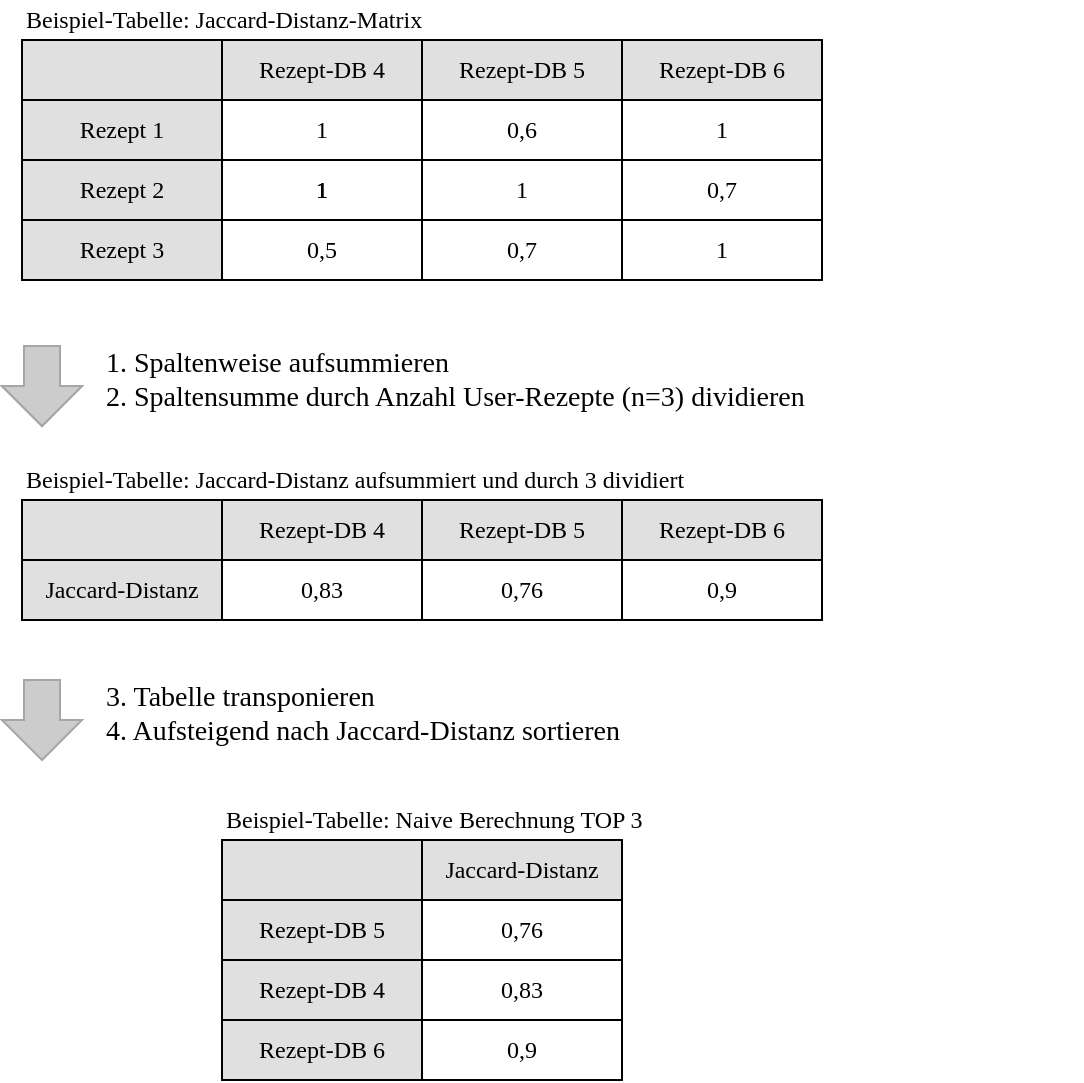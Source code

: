 <mxfile version="13.0.3" type="device"><diagram id="InkEKZr64qEvBJ0Mu8qL" name="Page-1"><mxGraphModel dx="905" dy="672" grid="1" gridSize="10" guides="1" tooltips="1" connect="1" arrows="1" fold="1" page="1" pageScale="1" pageWidth="827" pageHeight="1169" math="0" shadow="0" extFonts="Inconsolata^https://fonts.googleapis.com/css?family=Inconsolata"><root><mxCell id="0"/><mxCell id="1" parent="0"/><mxCell id="eW4hgTOZ4NHkD_LUoXmt-1" value="Rezept 1" style="whiteSpace=wrap;html=1;glass=0;strokeColor=#000000;fillColor=#E0E0E0;gradientColor=none;fontSize=12;align=center;fontFamily=Inconsolata;" parent="1" vertex="1"><mxGeometry x="60" y="130" width="100" height="30" as="geometry"/></mxCell><mxCell id="eW4hgTOZ4NHkD_LUoXmt-2" value="Rezept-DB 1" style="whiteSpace=wrap;html=1;glass=0;strokeColor=#000000;fillColor=#E0E0E0;gradientColor=none;fontSize=12;align=center;fontFamily=Inconsolata;" parent="1" vertex="1"><mxGeometry x="160" y="100" width="100" height="30" as="geometry"/></mxCell><mxCell id="eW4hgTOZ4NHkD_LUoXmt-3" value="Rezept-DB 2" style="whiteSpace=wrap;html=1;glass=0;strokeColor=#000000;fillColor=#E0E0E0;gradientColor=none;fontSize=12;align=center;fontFamily=Inconsolata;" parent="1" vertex="1"><mxGeometry x="260" y="100" width="100" height="30" as="geometry"/></mxCell><mxCell id="eW4hgTOZ4NHkD_LUoXmt-4" value="Rezept-DB 3" style="whiteSpace=wrap;html=1;glass=0;strokeColor=#000000;fillColor=#E0E0E0;gradientColor=none;fontSize=12;align=center;fontFamily=Inconsolata;" parent="1" vertex="1"><mxGeometry x="360" y="100" width="100" height="30" as="geometry"/></mxCell><mxCell id="eW4hgTOZ4NHkD_LUoXmt-5" value="Rezept 2" style="whiteSpace=wrap;html=1;glass=0;strokeColor=#000000;fillColor=#E0E0E0;gradientColor=none;fontSize=12;align=center;fontFamily=Inconsolata;" parent="1" vertex="1"><mxGeometry x="60" y="160" width="100" height="30" as="geometry"/></mxCell><mxCell id="eW4hgTOZ4NHkD_LUoXmt-6" value="1" style="whiteSpace=wrap;html=1;glass=0;strokeColor=#000000;fillColor=none;gradientColor=none;fontSize=12;align=center;fontFamily=Inconsolata;" parent="1" vertex="1"><mxGeometry x="160" y="130" width="100" height="30" as="geometry"/></mxCell><mxCell id="eW4hgTOZ4NHkD_LUoXmt-7" value="1" style="whiteSpace=wrap;html=1;glass=0;strokeColor=#000000;fillColor=none;gradientColor=none;fontSize=12;align=center;fontFamily=Inconsolata;" parent="1" vertex="1"><mxGeometry x="160" y="160" width="100" height="30" as="geometry"/></mxCell><mxCell id="eW4hgTOZ4NHkD_LUoXmt-8" value="0,6" style="whiteSpace=wrap;html=1;glass=0;strokeColor=#000000;fillColor=none;gradientColor=none;fontSize=12;align=center;fontFamily=Inconsolata;" parent="1" vertex="1"><mxGeometry x="260" y="130" width="100" height="30" as="geometry"/></mxCell><mxCell id="eW4hgTOZ4NHkD_LUoXmt-9" value="1" style="whiteSpace=wrap;html=1;glass=0;strokeColor=#000000;fillColor=none;gradientColor=none;fontSize=12;align=center;fontFamily=Inconsolata;" parent="1" vertex="1"><mxGeometry x="360" y="130" width="100" height="30" as="geometry"/></mxCell><mxCell id="eW4hgTOZ4NHkD_LUoXmt-10" value="1" style="whiteSpace=wrap;html=1;glass=0;strokeColor=#000000;fillColor=none;gradientColor=none;fontSize=12;align=center;fontFamily=Inconsolata;" parent="1" vertex="1"><mxGeometry x="260" y="160" width="100" height="30" as="geometry"/></mxCell><mxCell id="eW4hgTOZ4NHkD_LUoXmt-11" value="0,7" style="whiteSpace=wrap;html=1;glass=0;strokeColor=#000000;fillColor=none;gradientColor=none;fontSize=12;align=center;fontFamily=Inconsolata;" parent="1" vertex="1"><mxGeometry x="360" y="160" width="100" height="30" as="geometry"/></mxCell><mxCell id="eW4hgTOZ4NHkD_LUoXmt-12" value="" style="whiteSpace=wrap;html=1;glass=0;strokeColor=#000000;fillColor=#E0E0E0;gradientColor=none;fontSize=12;align=center;fontFamily=Inconsolata;" parent="1" vertex="1"><mxGeometry x="60" y="100" width="100" height="30" as="geometry"/></mxCell><mxCell id="eW4hgTOZ4NHkD_LUoXmt-13" value="Rezept 2" style="whiteSpace=wrap;html=1;glass=0;strokeColor=#000000;fillColor=#E0E0E0;gradientColor=none;fontSize=12;align=center;fontFamily=Inconsolata;" parent="1" vertex="1"><mxGeometry x="60" y="160" width="100" height="30" as="geometry"/></mxCell><mxCell id="eW4hgTOZ4NHkD_LUoXmt-14" value="Rezept 3" style="whiteSpace=wrap;html=1;glass=0;strokeColor=#000000;fillColor=#E0E0E0;gradientColor=none;fontSize=12;align=center;fontFamily=Inconsolata;" parent="1" vertex="1"><mxGeometry x="60" y="190" width="100" height="30" as="geometry"/></mxCell><mxCell id="eW4hgTOZ4NHkD_LUoXmt-15" value="1" style="whiteSpace=wrap;html=1;glass=0;strokeColor=#000000;fillColor=none;gradientColor=none;fontSize=12;align=center;fontFamily=Inconsolata;" parent="1" vertex="1"><mxGeometry x="160" y="160" width="100" height="30" as="geometry"/></mxCell><mxCell id="eW4hgTOZ4NHkD_LUoXmt-16" value="0,7" style="whiteSpace=wrap;html=1;glass=0;strokeColor=#000000;fillColor=none;gradientColor=none;fontSize=12;align=center;fontFamily=Inconsolata;" parent="1" vertex="1"><mxGeometry x="260" y="190" width="100" height="30" as="geometry"/></mxCell><mxCell id="eW4hgTOZ4NHkD_LUoXmt-17" value="1" style="whiteSpace=wrap;html=1;glass=0;strokeColor=#000000;fillColor=none;gradientColor=none;fontSize=12;align=center;fontFamily=Inconsolata;" parent="1" vertex="1"><mxGeometry x="360" y="190" width="100" height="30" as="geometry"/></mxCell><mxCell id="eW4hgTOZ4NHkD_LUoXmt-18" value="0,5" style="whiteSpace=wrap;html=1;glass=0;strokeColor=#000000;fillColor=none;gradientColor=none;fontSize=12;align=center;fontFamily=Inconsolata;" parent="1" vertex="1"><mxGeometry x="160" y="190" width="100" height="30" as="geometry"/></mxCell><mxCell id="eW4hgTOZ4NHkD_LUoXmt-21" value="Rezept 1" style="whiteSpace=wrap;html=1;glass=0;strokeColor=#000000;fillColor=#E0E0E0;gradientColor=none;fontSize=12;align=center;fontFamily=Inconsolata;" parent="1" vertex="1"><mxGeometry x="60" y="130" width="100" height="30" as="geometry"/></mxCell><mxCell id="eW4hgTOZ4NHkD_LUoXmt-22" value="Rezept-DB 4" style="whiteSpace=wrap;html=1;glass=0;strokeColor=#000000;fillColor=#E0E0E0;gradientColor=none;fontSize=12;align=center;fontFamily=Inconsolata;" parent="1" vertex="1"><mxGeometry x="160" y="100" width="100" height="30" as="geometry"/></mxCell><mxCell id="eW4hgTOZ4NHkD_LUoXmt-23" value="Rezept-DB 5" style="whiteSpace=wrap;html=1;glass=0;strokeColor=#000000;fillColor=#E0E0E0;gradientColor=none;fontSize=12;align=center;fontFamily=Inconsolata;" parent="1" vertex="1"><mxGeometry x="260" y="100" width="100" height="30" as="geometry"/></mxCell><mxCell id="eW4hgTOZ4NHkD_LUoXmt-24" value="Rezept-DB 6" style="whiteSpace=wrap;html=1;glass=0;strokeColor=#000000;fillColor=#E0E0E0;gradientColor=none;fontSize=12;align=center;fontFamily=Inconsolata;" parent="1" vertex="1"><mxGeometry x="360" y="100" width="100" height="30" as="geometry"/></mxCell><mxCell id="eW4hgTOZ4NHkD_LUoXmt-28" value="1" style="whiteSpace=wrap;html=1;glass=0;strokeColor=#000000;fillColor=none;gradientColor=none;fontSize=12;align=center;fontFamily=Inconsolata;" parent="1" vertex="1"><mxGeometry x="160" y="160" width="100" height="30" as="geometry"/></mxCell><mxCell id="eW4hgTOZ4NHkD_LUoXmt-29" value="Jaccard-Distanz" style="whiteSpace=wrap;html=1;glass=0;strokeColor=#000000;fillColor=#E0E0E0;gradientColor=none;fontSize=12;align=center;fontFamily=Inconsolata;" parent="1" vertex="1"><mxGeometry x="60" y="360" width="100" height="30" as="geometry"/></mxCell><mxCell id="eW4hgTOZ4NHkD_LUoXmt-30" value="Rezept-DB 1" style="whiteSpace=wrap;html=1;glass=0;strokeColor=#000000;fillColor=#E0E0E0;gradientColor=none;fontSize=12;align=center;fontFamily=Inconsolata;" parent="1" vertex="1"><mxGeometry x="160" y="330" width="100" height="30" as="geometry"/></mxCell><mxCell id="eW4hgTOZ4NHkD_LUoXmt-31" value="Rezept-DB 5" style="whiteSpace=wrap;html=1;glass=0;strokeColor=#000000;fillColor=#E0E0E0;gradientColor=none;fontSize=12;align=center;fontFamily=Inconsolata;" parent="1" vertex="1"><mxGeometry x="260" y="330" width="100" height="30" as="geometry"/></mxCell><mxCell id="eW4hgTOZ4NHkD_LUoXmt-32" value="Rezept-DB 6" style="whiteSpace=wrap;html=1;glass=0;strokeColor=#000000;fillColor=#E0E0E0;gradientColor=none;fontSize=12;align=center;fontFamily=Inconsolata;" parent="1" vertex="1"><mxGeometry x="360" y="330" width="100" height="30" as="geometry"/></mxCell><mxCell id="eW4hgTOZ4NHkD_LUoXmt-33" value="0,76" style="whiteSpace=wrap;html=1;glass=0;strokeColor=#000000;fillColor=none;gradientColor=none;fontSize=12;align=center;fontFamily=Inconsolata;" parent="1" vertex="1"><mxGeometry x="260" y="360" width="100" height="30" as="geometry"/></mxCell><mxCell id="eW4hgTOZ4NHkD_LUoXmt-34" value="0,9" style="whiteSpace=wrap;html=1;glass=0;strokeColor=#000000;fillColor=none;gradientColor=none;fontSize=12;align=center;fontFamily=Inconsolata;" parent="1" vertex="1"><mxGeometry x="360" y="360" width="100" height="30" as="geometry"/></mxCell><mxCell id="eW4hgTOZ4NHkD_LUoXmt-35" value="" style="whiteSpace=wrap;html=1;glass=0;strokeColor=#000000;fillColor=#E0E0E0;gradientColor=none;fontSize=12;align=center;fontFamily=Inconsolata;" parent="1" vertex="1"><mxGeometry x="60" y="330" width="100" height="30" as="geometry"/></mxCell><mxCell id="eW4hgTOZ4NHkD_LUoXmt-37" value="0,83" style="whiteSpace=wrap;html=1;glass=0;strokeColor=#000000;fillColor=none;gradientColor=none;fontSize=12;align=center;fontFamily=Inconsolata;" parent="1" vertex="1"><mxGeometry x="160" y="360" width="100" height="30" as="geometry"/></mxCell><mxCell id="eW4hgTOZ4NHkD_LUoXmt-38" value="1. Spaltenweise aufsummieren&lt;br&gt;&lt;div&gt;2. Spaltensumme durch Anzahl User-Rezepte (n=3) dividieren&lt;/div&gt;" style="text;strokeColor=none;fillColor=none;align=left;verticalAlign=middle;rounded=0;glass=0;fontSize=14;html=1;fontFamily=Inconsolata;" parent="1" vertex="1"><mxGeometry x="100" y="253" width="290" height="34" as="geometry"/></mxCell><mxCell id="eW4hgTOZ4NHkD_LUoXmt-39" value="" style="shape=singleArrow;direction=south;whiteSpace=wrap;html=1;glass=0;strokeColor=#A6A6A6;fillColor=#CCCCCC;gradientColor=none;fontSize=12;align=center;arrowWidth=0.45;arrowSize=0.5;fontFamily=Inconsolata;" parent="1" vertex="1"><mxGeometry x="50" y="253" width="40" height="40" as="geometry"/></mxCell><mxCell id="eW4hgTOZ4NHkD_LUoXmt-43" value="" style="shape=singleArrow;direction=south;whiteSpace=wrap;html=1;glass=0;strokeColor=#A6A6A6;fillColor=#CCCCCC;gradientColor=none;fontSize=12;align=center;arrowWidth=0.45;arrowSize=0.5;fontFamily=Inconsolata;" parent="1" vertex="1"><mxGeometry x="50" y="253" width="40" height="40" as="geometry"/></mxCell><mxCell id="eW4hgTOZ4NHkD_LUoXmt-44" value="" style="shape=singleArrow;direction=south;whiteSpace=wrap;html=1;glass=0;strokeColor=#A6A6A6;fillColor=#CCCCCC;gradientColor=none;fontSize=12;align=center;arrowWidth=0.45;arrowSize=0.5;fontFamily=Inconsolata;" parent="1" vertex="1"><mxGeometry x="50" y="420" width="40" height="40" as="geometry"/></mxCell><mxCell id="eW4hgTOZ4NHkD_LUoXmt-45" value="Jaccard-Distanz" style="whiteSpace=wrap;html=1;glass=0;strokeColor=#000000;fillColor=#E0E0E0;gradientColor=none;fontSize=12;align=center;fontFamily=Inconsolata;" parent="1" vertex="1"><mxGeometry x="260" y="500" width="100" height="30" as="geometry"/></mxCell><mxCell id="eW4hgTOZ4NHkD_LUoXmt-46" value="Rezept-DB 4" style="whiteSpace=wrap;html=1;glass=0;strokeColor=#000000;fillColor=#E0E0E0;gradientColor=none;fontSize=12;align=center;fontFamily=Inconsolata;" parent="1" vertex="1"><mxGeometry x="160" y="330" width="100" height="30" as="geometry"/></mxCell><mxCell id="eW4hgTOZ4NHkD_LUoXmt-47" value="Rezept-DB 4" style="whiteSpace=wrap;html=1;glass=0;strokeColor=#000000;fillColor=#E0E0E0;gradientColor=none;fontSize=12;align=center;fontFamily=Inconsolata;" parent="1" vertex="1"><mxGeometry x="160" y="560" width="100" height="30" as="geometry"/></mxCell><mxCell id="eW4hgTOZ4NHkD_LUoXmt-48" value="Rezept-DB 6" style="whiteSpace=wrap;html=1;glass=0;strokeColor=#000000;fillColor=#E0E0E0;gradientColor=none;fontSize=12;align=center;fontFamily=Inconsolata;" parent="1" vertex="1"><mxGeometry x="160" y="590" width="100" height="30" as="geometry"/></mxCell><mxCell id="eW4hgTOZ4NHkD_LUoXmt-49" value="Rezept-DB 5" style="whiteSpace=wrap;html=1;glass=0;strokeColor=#000000;fillColor=#E0E0E0;gradientColor=none;fontSize=12;align=center;fontFamily=Inconsolata;" parent="1" vertex="1"><mxGeometry x="160" y="530" width="100" height="30" as="geometry"/></mxCell><mxCell id="eW4hgTOZ4NHkD_LUoXmt-50" value="0,83" style="whiteSpace=wrap;html=1;glass=0;strokeColor=#000000;fillColor=none;gradientColor=none;fontSize=12;align=center;fontFamily=Inconsolata;" parent="1" vertex="1"><mxGeometry x="260" y="560" width="100" height="30" as="geometry"/></mxCell><mxCell id="eW4hgTOZ4NHkD_LUoXmt-51" value="0,9" style="whiteSpace=wrap;html=1;glass=0;strokeColor=#000000;fillColor=none;gradientColor=none;fontSize=12;align=center;fontFamily=Inconsolata;" parent="1" vertex="1"><mxGeometry x="260" y="590" width="100" height="30" as="geometry"/></mxCell><mxCell id="eW4hgTOZ4NHkD_LUoXmt-52" value="0,76" style="whiteSpace=wrap;html=1;glass=0;strokeColor=#000000;fillColor=none;gradientColor=none;fontSize=12;align=center;fontFamily=Inconsolata;" parent="1" vertex="1"><mxGeometry x="260" y="530" width="100" height="30" as="geometry"/></mxCell><mxCell id="eW4hgTOZ4NHkD_LUoXmt-53" value="3. Tabelle transponieren&lt;br&gt;&lt;div&gt;4. Aufsteigend nach Jaccard-Distanz sortieren &lt;br&gt;&lt;/div&gt;" style="text;strokeColor=none;fillColor=none;align=left;verticalAlign=middle;rounded=0;glass=0;fontSize=14;html=1;fontFamily=Inconsolata;" parent="1" vertex="1"><mxGeometry x="100" y="420" width="290" height="34" as="geometry"/></mxCell><mxCell id="eW4hgTOZ4NHkD_LUoXmt-54" value="" style="whiteSpace=wrap;html=1;glass=0;strokeColor=#000000;fillColor=#E0E0E0;gradientColor=none;fontSize=12;align=center;fontFamily=Inconsolata;" parent="1" vertex="1"><mxGeometry x="60" y="330" width="100" height="30" as="geometry"/></mxCell><mxCell id="eW4hgTOZ4NHkD_LUoXmt-55" value="" style="whiteSpace=wrap;html=1;glass=0;strokeColor=#000000;fillColor=#E0E0E0;gradientColor=none;fontSize=12;align=center;fontFamily=Inconsolata;" parent="1" vertex="1"><mxGeometry x="160" y="500" width="100" height="30" as="geometry"/></mxCell><mxCell id="eW4hgTOZ4NHkD_LUoXmt-56" value="Beispiel-Tabelle: Jaccard-Distanz-Matrix " style="text;html=1;strokeColor=none;fillColor=none;align=left;verticalAlign=middle;whiteSpace=wrap;rounded=0;glass=0;fontSize=12;fontFamily=Inconsolata;" parent="1" vertex="1"><mxGeometry x="60" y="80" width="280" height="20" as="geometry"/></mxCell><mxCell id="eW4hgTOZ4NHkD_LUoXmt-57" value="Beispiel-Tabelle: Jaccard-Distanz aufsummiert und durch 3 dividiert" style="text;html=1;strokeColor=none;fillColor=none;align=left;verticalAlign=middle;whiteSpace=wrap;rounded=0;glass=0;fontSize=12;fontFamily=Inconsolata;" parent="1" vertex="1"><mxGeometry x="60" y="310" width="430" height="20" as="geometry"/></mxCell><mxCell id="eW4hgTOZ4NHkD_LUoXmt-58" value="Beispiel-Tabelle: Naive Berechnung TOP 3" style="text;html=1;strokeColor=none;fillColor=none;align=left;verticalAlign=middle;whiteSpace=wrap;rounded=0;glass=0;fontSize=12;fontFamily=Inconsolata;" parent="1" vertex="1"><mxGeometry x="160" y="480" width="430" height="20" as="geometry"/></mxCell></root></mxGraphModel></diagram></mxfile>